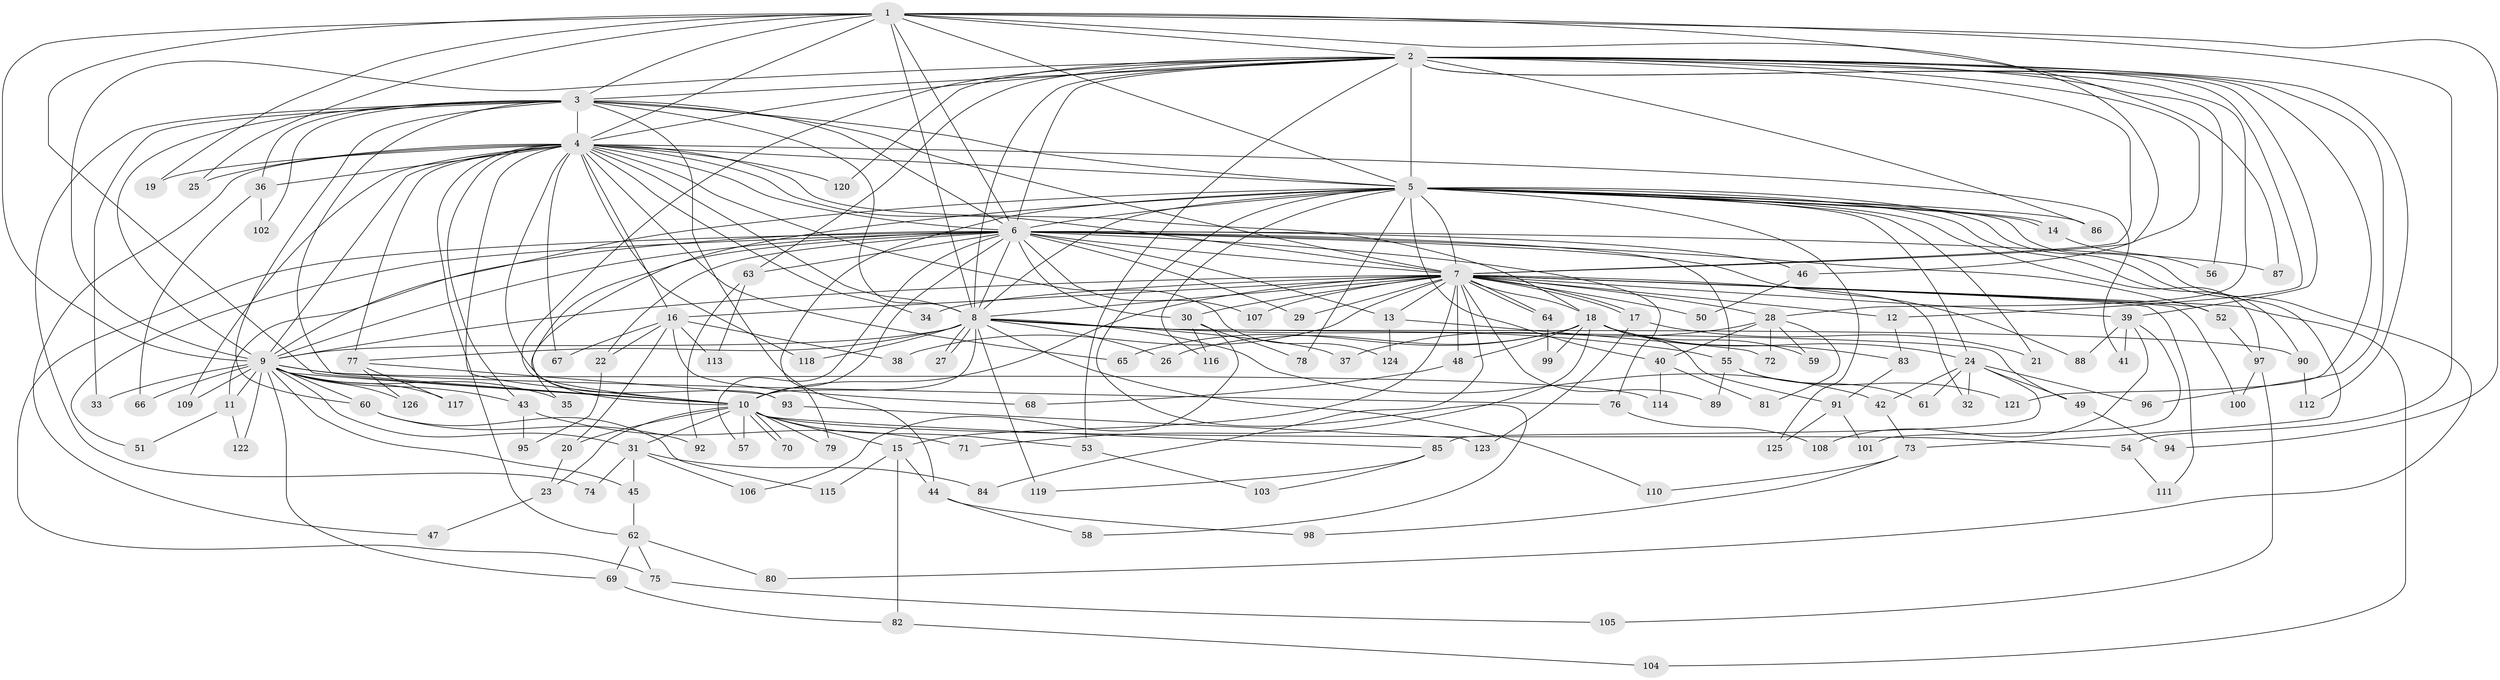 // Generated by graph-tools (version 1.1) at 2025/43/03/09/25 04:43:56]
// undirected, 126 vertices, 277 edges
graph export_dot {
graph [start="1"]
  node [color=gray90,style=filled];
  1;
  2;
  3;
  4;
  5;
  6;
  7;
  8;
  9;
  10;
  11;
  12;
  13;
  14;
  15;
  16;
  17;
  18;
  19;
  20;
  21;
  22;
  23;
  24;
  25;
  26;
  27;
  28;
  29;
  30;
  31;
  32;
  33;
  34;
  35;
  36;
  37;
  38;
  39;
  40;
  41;
  42;
  43;
  44;
  45;
  46;
  47;
  48;
  49;
  50;
  51;
  52;
  53;
  54;
  55;
  56;
  57;
  58;
  59;
  60;
  61;
  62;
  63;
  64;
  65;
  66;
  67;
  68;
  69;
  70;
  71;
  72;
  73;
  74;
  75;
  76;
  77;
  78;
  79;
  80;
  81;
  82;
  83;
  84;
  85;
  86;
  87;
  88;
  89;
  90;
  91;
  92;
  93;
  94;
  95;
  96;
  97;
  98;
  99;
  100;
  101;
  102;
  103;
  104;
  105;
  106;
  107;
  108;
  109;
  110;
  111;
  112;
  113;
  114;
  115;
  116;
  117;
  118;
  119;
  120;
  121;
  122;
  123;
  124;
  125;
  126;
  1 -- 2;
  1 -- 3;
  1 -- 4;
  1 -- 5;
  1 -- 6;
  1 -- 7;
  1 -- 8;
  1 -- 9;
  1 -- 10;
  1 -- 19;
  1 -- 25;
  1 -- 54;
  1 -- 87;
  1 -- 94;
  2 -- 3;
  2 -- 4;
  2 -- 5;
  2 -- 6;
  2 -- 7;
  2 -- 8;
  2 -- 9;
  2 -- 10;
  2 -- 12;
  2 -- 28;
  2 -- 39;
  2 -- 46;
  2 -- 53;
  2 -- 56;
  2 -- 63;
  2 -- 86;
  2 -- 96;
  2 -- 112;
  2 -- 120;
  2 -- 121;
  3 -- 4;
  3 -- 5;
  3 -- 6;
  3 -- 7;
  3 -- 8;
  3 -- 9;
  3 -- 10;
  3 -- 33;
  3 -- 36;
  3 -- 44;
  3 -- 60;
  3 -- 74;
  3 -- 102;
  4 -- 5;
  4 -- 6;
  4 -- 7;
  4 -- 8;
  4 -- 9;
  4 -- 10;
  4 -- 16;
  4 -- 18;
  4 -- 19;
  4 -- 25;
  4 -- 34;
  4 -- 36;
  4 -- 41;
  4 -- 43;
  4 -- 47;
  4 -- 62;
  4 -- 65;
  4 -- 67;
  4 -- 77;
  4 -- 93;
  4 -- 109;
  4 -- 118;
  4 -- 120;
  4 -- 124;
  5 -- 6;
  5 -- 7;
  5 -- 8;
  5 -- 9;
  5 -- 10;
  5 -- 14;
  5 -- 14;
  5 -- 21;
  5 -- 24;
  5 -- 40;
  5 -- 58;
  5 -- 73;
  5 -- 78;
  5 -- 79;
  5 -- 80;
  5 -- 86;
  5 -- 90;
  5 -- 97;
  5 -- 116;
  5 -- 125;
  6 -- 7;
  6 -- 8;
  6 -- 9;
  6 -- 10;
  6 -- 11;
  6 -- 13;
  6 -- 22;
  6 -- 29;
  6 -- 30;
  6 -- 35;
  6 -- 46;
  6 -- 51;
  6 -- 52;
  6 -- 55;
  6 -- 57;
  6 -- 63;
  6 -- 75;
  6 -- 76;
  6 -- 87;
  6 -- 88;
  6 -- 107;
  7 -- 8;
  7 -- 9;
  7 -- 10;
  7 -- 12;
  7 -- 13;
  7 -- 15;
  7 -- 16;
  7 -- 17;
  7 -- 17;
  7 -- 18;
  7 -- 28;
  7 -- 29;
  7 -- 30;
  7 -- 32;
  7 -- 34;
  7 -- 38;
  7 -- 39;
  7 -- 48;
  7 -- 50;
  7 -- 52;
  7 -- 64;
  7 -- 64;
  7 -- 84;
  7 -- 89;
  7 -- 100;
  7 -- 104;
  7 -- 107;
  7 -- 111;
  8 -- 9;
  8 -- 10;
  8 -- 26;
  8 -- 27;
  8 -- 27;
  8 -- 37;
  8 -- 42;
  8 -- 49;
  8 -- 55;
  8 -- 77;
  8 -- 90;
  8 -- 110;
  8 -- 118;
  8 -- 119;
  9 -- 10;
  9 -- 11;
  9 -- 31;
  9 -- 33;
  9 -- 35;
  9 -- 43;
  9 -- 45;
  9 -- 60;
  9 -- 66;
  9 -- 69;
  9 -- 76;
  9 -- 109;
  9 -- 114;
  9 -- 117;
  9 -- 122;
  9 -- 126;
  10 -- 15;
  10 -- 20;
  10 -- 23;
  10 -- 31;
  10 -- 53;
  10 -- 54;
  10 -- 57;
  10 -- 70;
  10 -- 70;
  10 -- 79;
  10 -- 85;
  11 -- 51;
  11 -- 122;
  12 -- 83;
  13 -- 72;
  13 -- 124;
  14 -- 56;
  15 -- 44;
  15 -- 82;
  15 -- 115;
  16 -- 20;
  16 -- 22;
  16 -- 38;
  16 -- 67;
  16 -- 68;
  16 -- 113;
  17 -- 21;
  17 -- 123;
  18 -- 24;
  18 -- 26;
  18 -- 48;
  18 -- 59;
  18 -- 65;
  18 -- 71;
  18 -- 83;
  18 -- 91;
  18 -- 99;
  20 -- 23;
  22 -- 95;
  23 -- 47;
  24 -- 32;
  24 -- 42;
  24 -- 49;
  24 -- 61;
  24 -- 85;
  24 -- 96;
  28 -- 37;
  28 -- 40;
  28 -- 59;
  28 -- 72;
  28 -- 81;
  30 -- 78;
  30 -- 106;
  30 -- 116;
  31 -- 45;
  31 -- 74;
  31 -- 84;
  31 -- 106;
  36 -- 66;
  36 -- 102;
  39 -- 41;
  39 -- 88;
  39 -- 101;
  39 -- 108;
  40 -- 81;
  40 -- 114;
  42 -- 73;
  43 -- 71;
  43 -- 95;
  44 -- 58;
  44 -- 98;
  45 -- 62;
  46 -- 50;
  48 -- 68;
  49 -- 94;
  52 -- 97;
  53 -- 103;
  54 -- 111;
  55 -- 61;
  55 -- 89;
  55 -- 121;
  60 -- 92;
  60 -- 115;
  62 -- 69;
  62 -- 75;
  62 -- 80;
  63 -- 92;
  63 -- 113;
  64 -- 99;
  69 -- 82;
  73 -- 98;
  73 -- 110;
  75 -- 105;
  76 -- 108;
  77 -- 93;
  77 -- 117;
  77 -- 126;
  82 -- 104;
  83 -- 91;
  85 -- 103;
  85 -- 119;
  90 -- 112;
  91 -- 101;
  91 -- 125;
  93 -- 123;
  97 -- 100;
  97 -- 105;
}
